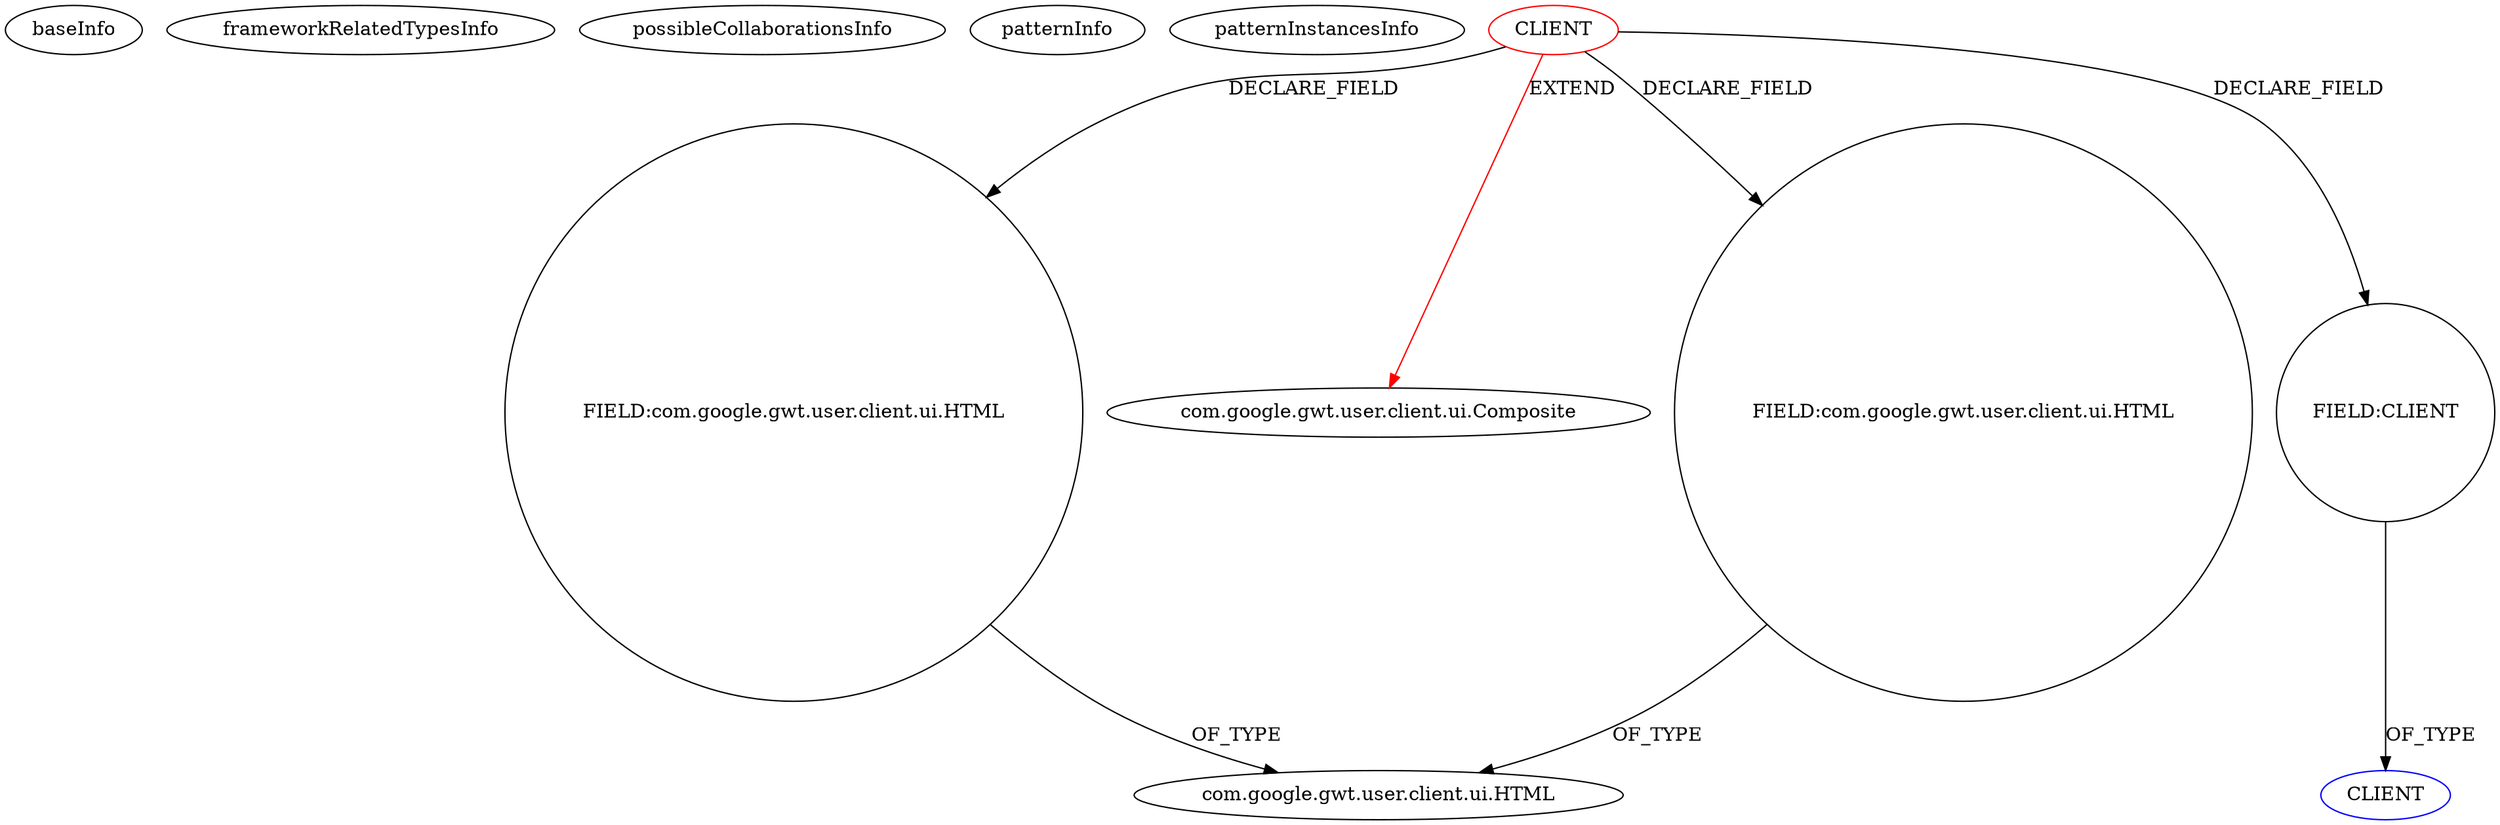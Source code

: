 digraph {
baseInfo[graphId=493,category="pattern",isAnonymous=false,possibleRelation=false]
frameworkRelatedTypesInfo[0="com.google.gwt.user.client.ui.Composite"]
possibleCollaborationsInfo[]
patternInfo[frequency=2.0,patternRootClient=0]
patternInstancesInfo[0="WSDOT-WSDOT-Search-GWT~/WSDOT-WSDOT-Search-GWT/WSDOT-Search-GWT-master/src/gov/wa/wsdot/search/client/SearchWidget.java~SearchWidget~449",1="daonb-obudget~/daonb-obudget/obudget-master/src/client/src/org/obudget/client/PieCharter.java~PieCharter~1165"]
17[label="FIELD:com.google.gwt.user.client.ui.HTML",vertexType="FIELD_DECLARATION",isFrameworkType=false,shape=circle]
0[label="CLIENT",vertexType="ROOT_CLIENT_CLASS_DECLARATION",isFrameworkType=false,color=red]
1[label="com.google.gwt.user.client.ui.Composite",vertexType="FRAMEWORK_CLASS_TYPE",isFrameworkType=false]
4[label="FIELD:CLIENT",vertexType="FIELD_DECLARATION",isFrameworkType=false,shape=circle]
7[label="FIELD:com.google.gwt.user.client.ui.HTML",vertexType="FIELD_DECLARATION",isFrameworkType=false,shape=circle]
8[label="com.google.gwt.user.client.ui.HTML",vertexType="FRAMEWORK_CLASS_TYPE",isFrameworkType=false]
5[label="CLIENT",vertexType="REFERENCE_CLIENT_CLASS_DECLARATION",isFrameworkType=false,color=blue]
0->7[label="DECLARE_FIELD"]
0->1[label="EXTEND",color=red]
0->4[label="DECLARE_FIELD"]
17->8[label="OF_TYPE"]
0->17[label="DECLARE_FIELD"]
4->5[label="OF_TYPE"]
7->8[label="OF_TYPE"]
}
